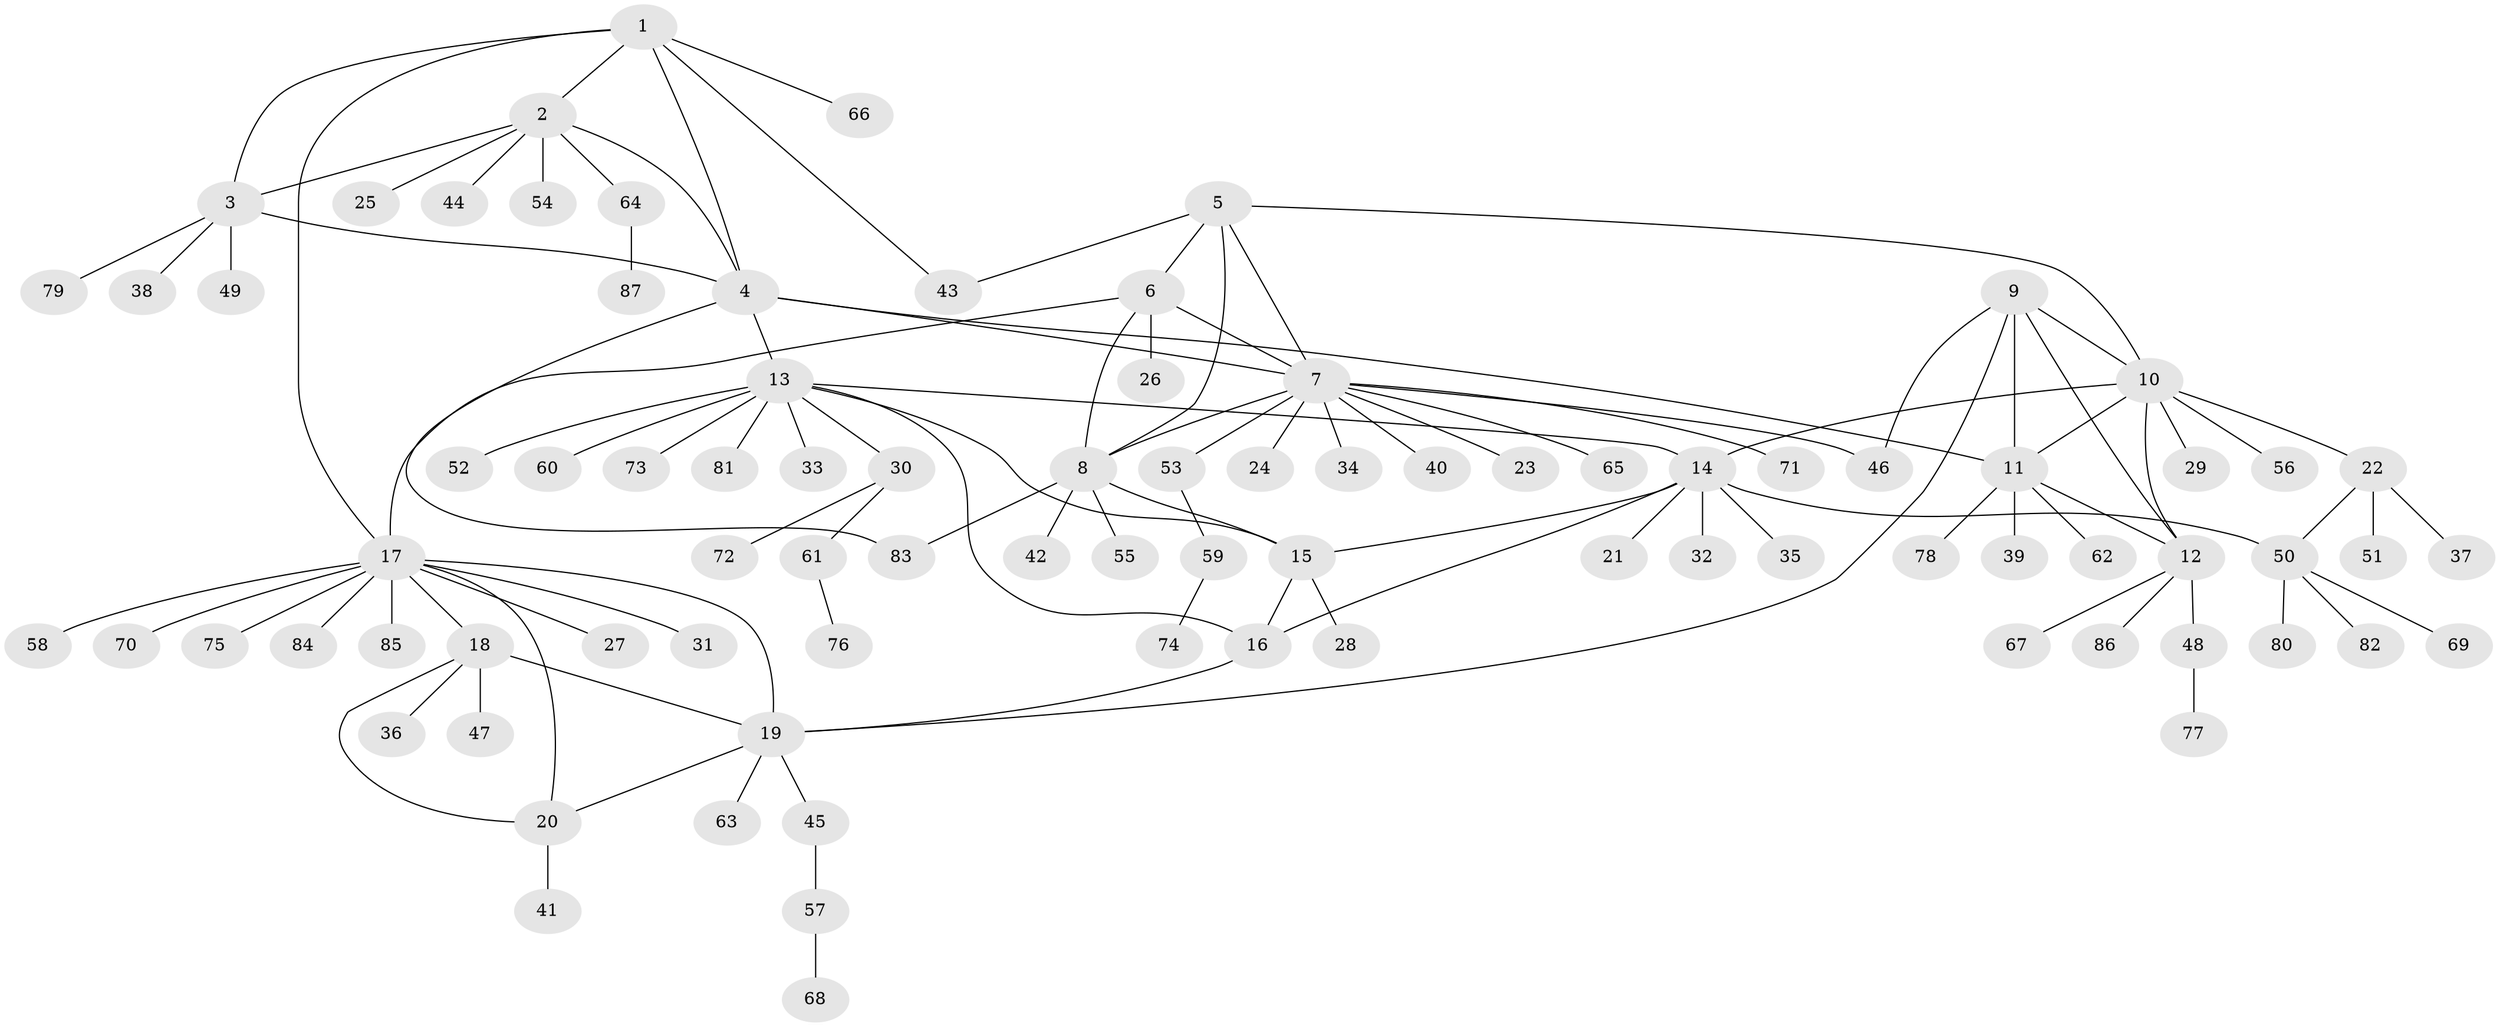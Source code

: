 // Generated by graph-tools (version 1.1) at 2025/56/03/09/25 04:56:07]
// undirected, 87 vertices, 111 edges
graph export_dot {
graph [start="1"]
  node [color=gray90,style=filled];
  1;
  2;
  3;
  4;
  5;
  6;
  7;
  8;
  9;
  10;
  11;
  12;
  13;
  14;
  15;
  16;
  17;
  18;
  19;
  20;
  21;
  22;
  23;
  24;
  25;
  26;
  27;
  28;
  29;
  30;
  31;
  32;
  33;
  34;
  35;
  36;
  37;
  38;
  39;
  40;
  41;
  42;
  43;
  44;
  45;
  46;
  47;
  48;
  49;
  50;
  51;
  52;
  53;
  54;
  55;
  56;
  57;
  58;
  59;
  60;
  61;
  62;
  63;
  64;
  65;
  66;
  67;
  68;
  69;
  70;
  71;
  72;
  73;
  74;
  75;
  76;
  77;
  78;
  79;
  80;
  81;
  82;
  83;
  84;
  85;
  86;
  87;
  1 -- 2;
  1 -- 3;
  1 -- 4;
  1 -- 17;
  1 -- 43;
  1 -- 66;
  2 -- 3;
  2 -- 4;
  2 -- 25;
  2 -- 44;
  2 -- 54;
  2 -- 64;
  3 -- 4;
  3 -- 38;
  3 -- 49;
  3 -- 79;
  4 -- 7;
  4 -- 11;
  4 -- 13;
  4 -- 83;
  5 -- 6;
  5 -- 7;
  5 -- 8;
  5 -- 10;
  5 -- 43;
  6 -- 7;
  6 -- 8;
  6 -- 17;
  6 -- 26;
  7 -- 8;
  7 -- 23;
  7 -- 24;
  7 -- 34;
  7 -- 40;
  7 -- 46;
  7 -- 53;
  7 -- 65;
  7 -- 71;
  8 -- 15;
  8 -- 42;
  8 -- 55;
  8 -- 83;
  9 -- 10;
  9 -- 11;
  9 -- 12;
  9 -- 19;
  9 -- 46;
  10 -- 11;
  10 -- 12;
  10 -- 14;
  10 -- 22;
  10 -- 29;
  10 -- 56;
  11 -- 12;
  11 -- 39;
  11 -- 62;
  11 -- 78;
  12 -- 48;
  12 -- 67;
  12 -- 86;
  13 -- 14;
  13 -- 15;
  13 -- 16;
  13 -- 30;
  13 -- 33;
  13 -- 52;
  13 -- 60;
  13 -- 73;
  13 -- 81;
  14 -- 15;
  14 -- 16;
  14 -- 21;
  14 -- 32;
  14 -- 35;
  14 -- 50;
  15 -- 16;
  15 -- 28;
  16 -- 19;
  17 -- 18;
  17 -- 19;
  17 -- 20;
  17 -- 27;
  17 -- 31;
  17 -- 58;
  17 -- 70;
  17 -- 75;
  17 -- 84;
  17 -- 85;
  18 -- 19;
  18 -- 20;
  18 -- 36;
  18 -- 47;
  19 -- 20;
  19 -- 45;
  19 -- 63;
  20 -- 41;
  22 -- 37;
  22 -- 50;
  22 -- 51;
  30 -- 61;
  30 -- 72;
  45 -- 57;
  48 -- 77;
  50 -- 69;
  50 -- 80;
  50 -- 82;
  53 -- 59;
  57 -- 68;
  59 -- 74;
  61 -- 76;
  64 -- 87;
}
